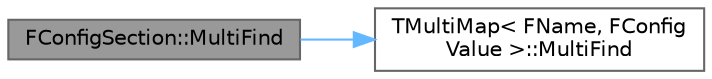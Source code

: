 digraph "FConfigSection::MultiFind"
{
 // INTERACTIVE_SVG=YES
 // LATEX_PDF_SIZE
  bgcolor="transparent";
  edge [fontname=Helvetica,fontsize=10,labelfontname=Helvetica,labelfontsize=10];
  node [fontname=Helvetica,fontsize=10,shape=box,height=0.2,width=0.4];
  rankdir="LR";
  Node1 [id="Node000001",label="FConfigSection::MultiFind",height=0.2,width=0.4,color="gray40", fillcolor="grey60", style="filled", fontcolor="black",tooltip=" "];
  Node1 -> Node2 [id="edge1_Node000001_Node000002",color="steelblue1",style="solid",tooltip=" "];
  Node2 [id="Node000002",label="TMultiMap\< FName, FConfig\lValue \>::MultiFind",height=0.2,width=0.4,color="grey40", fillcolor="white", style="filled",URL="$d2/df5/classTMultiMap.html#abd9603ef7f2fbe226143f1e995aa7a54",tooltip=" "];
}
